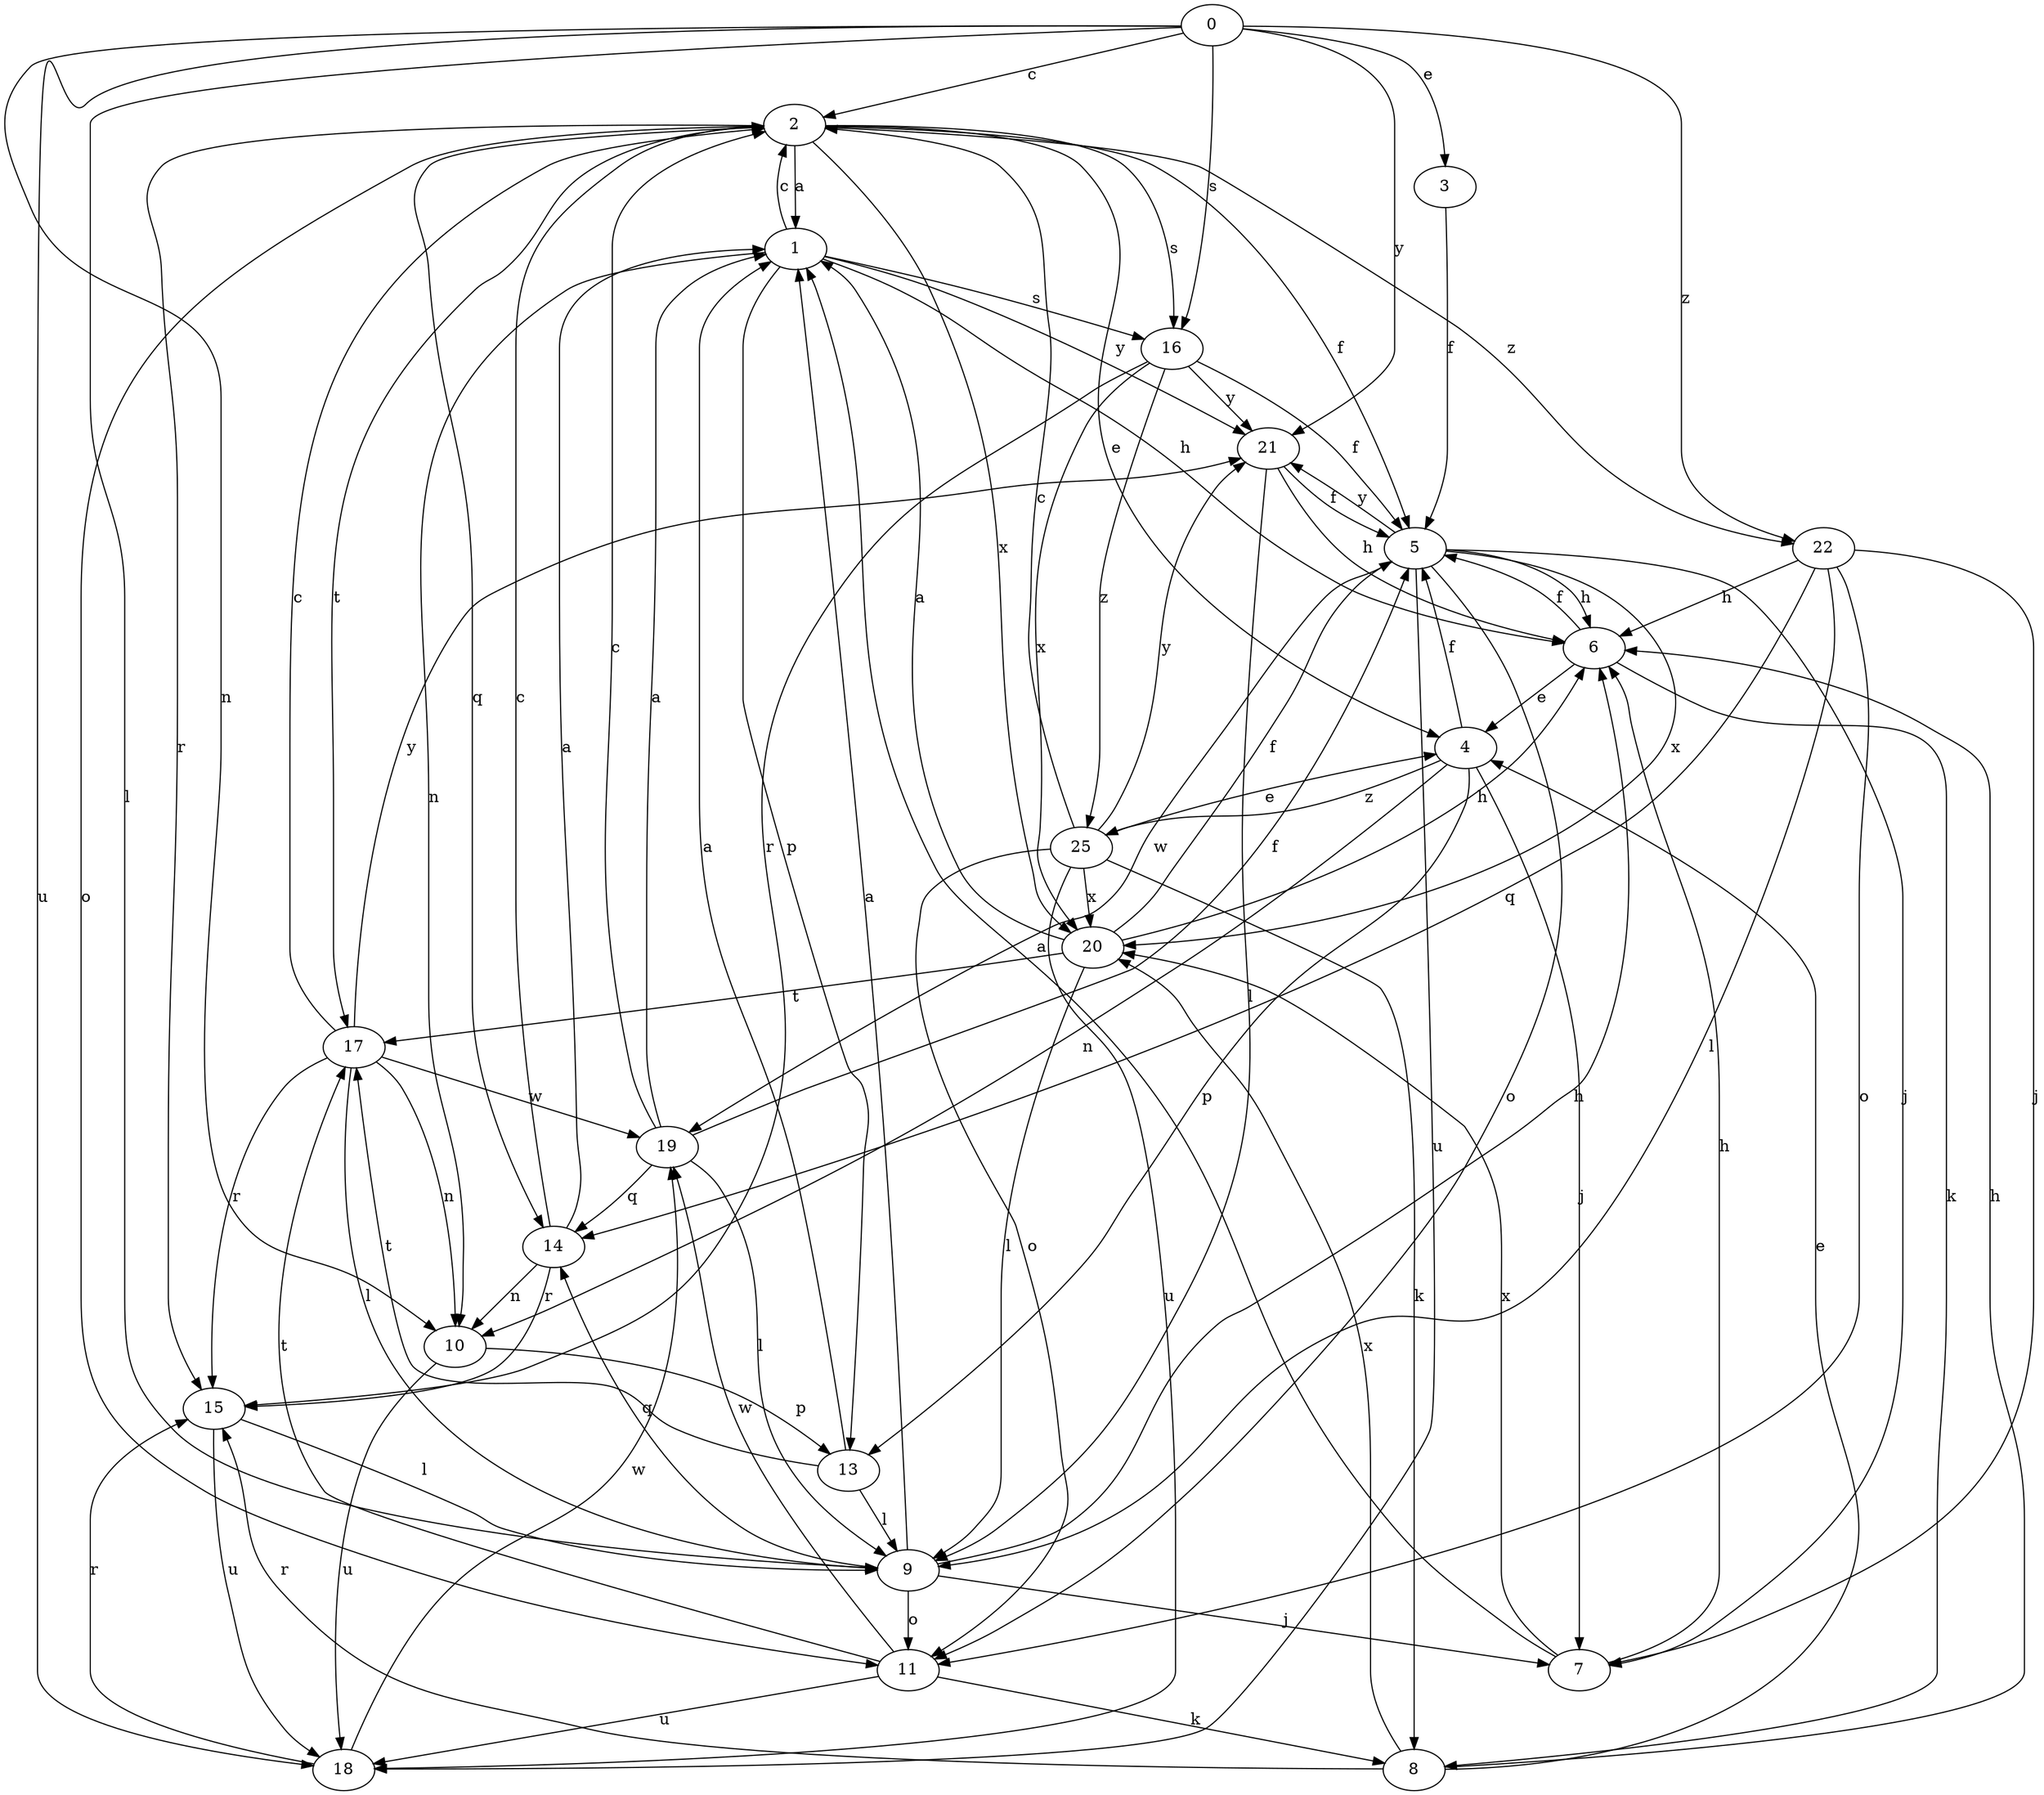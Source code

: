 strict digraph  {
0;
1;
2;
3;
4;
5;
6;
7;
8;
9;
10;
11;
13;
14;
15;
16;
17;
18;
19;
20;
21;
22;
25;
0 -> 2  [label=c];
0 -> 3  [label=e];
0 -> 9  [label=l];
0 -> 10  [label=n];
0 -> 16  [label=s];
0 -> 18  [label=u];
0 -> 21  [label=y];
0 -> 22  [label=z];
1 -> 2  [label=c];
1 -> 6  [label=h];
1 -> 10  [label=n];
1 -> 13  [label=p];
1 -> 16  [label=s];
1 -> 21  [label=y];
2 -> 1  [label=a];
2 -> 4  [label=e];
2 -> 5  [label=f];
2 -> 11  [label=o];
2 -> 14  [label=q];
2 -> 15  [label=r];
2 -> 16  [label=s];
2 -> 17  [label=t];
2 -> 20  [label=x];
2 -> 22  [label=z];
3 -> 5  [label=f];
4 -> 5  [label=f];
4 -> 7  [label=j];
4 -> 10  [label=n];
4 -> 13  [label=p];
4 -> 25  [label=z];
5 -> 6  [label=h];
5 -> 7  [label=j];
5 -> 11  [label=o];
5 -> 18  [label=u];
5 -> 19  [label=w];
5 -> 20  [label=x];
5 -> 21  [label=y];
6 -> 4  [label=e];
6 -> 5  [label=f];
6 -> 8  [label=k];
7 -> 1  [label=a];
7 -> 6  [label=h];
7 -> 20  [label=x];
8 -> 4  [label=e];
8 -> 6  [label=h];
8 -> 15  [label=r];
8 -> 20  [label=x];
9 -> 1  [label=a];
9 -> 6  [label=h];
9 -> 7  [label=j];
9 -> 11  [label=o];
9 -> 14  [label=q];
10 -> 13  [label=p];
10 -> 18  [label=u];
11 -> 8  [label=k];
11 -> 17  [label=t];
11 -> 18  [label=u];
11 -> 19  [label=w];
13 -> 1  [label=a];
13 -> 9  [label=l];
13 -> 17  [label=t];
14 -> 1  [label=a];
14 -> 2  [label=c];
14 -> 10  [label=n];
14 -> 15  [label=r];
15 -> 9  [label=l];
15 -> 18  [label=u];
16 -> 5  [label=f];
16 -> 15  [label=r];
16 -> 20  [label=x];
16 -> 21  [label=y];
16 -> 25  [label=z];
17 -> 2  [label=c];
17 -> 9  [label=l];
17 -> 10  [label=n];
17 -> 15  [label=r];
17 -> 19  [label=w];
17 -> 21  [label=y];
18 -> 15  [label=r];
18 -> 19  [label=w];
19 -> 1  [label=a];
19 -> 2  [label=c];
19 -> 5  [label=f];
19 -> 9  [label=l];
19 -> 14  [label=q];
20 -> 1  [label=a];
20 -> 5  [label=f];
20 -> 6  [label=h];
20 -> 9  [label=l];
20 -> 17  [label=t];
21 -> 5  [label=f];
21 -> 6  [label=h];
21 -> 9  [label=l];
22 -> 6  [label=h];
22 -> 7  [label=j];
22 -> 9  [label=l];
22 -> 11  [label=o];
22 -> 14  [label=q];
25 -> 2  [label=c];
25 -> 4  [label=e];
25 -> 8  [label=k];
25 -> 11  [label=o];
25 -> 18  [label=u];
25 -> 20  [label=x];
25 -> 21  [label=y];
}
